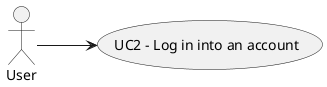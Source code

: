 @startuml

left to right direction
actor User

usecase UC2 as "UC2 - Log in into an account"
User --> UC2

@enduml